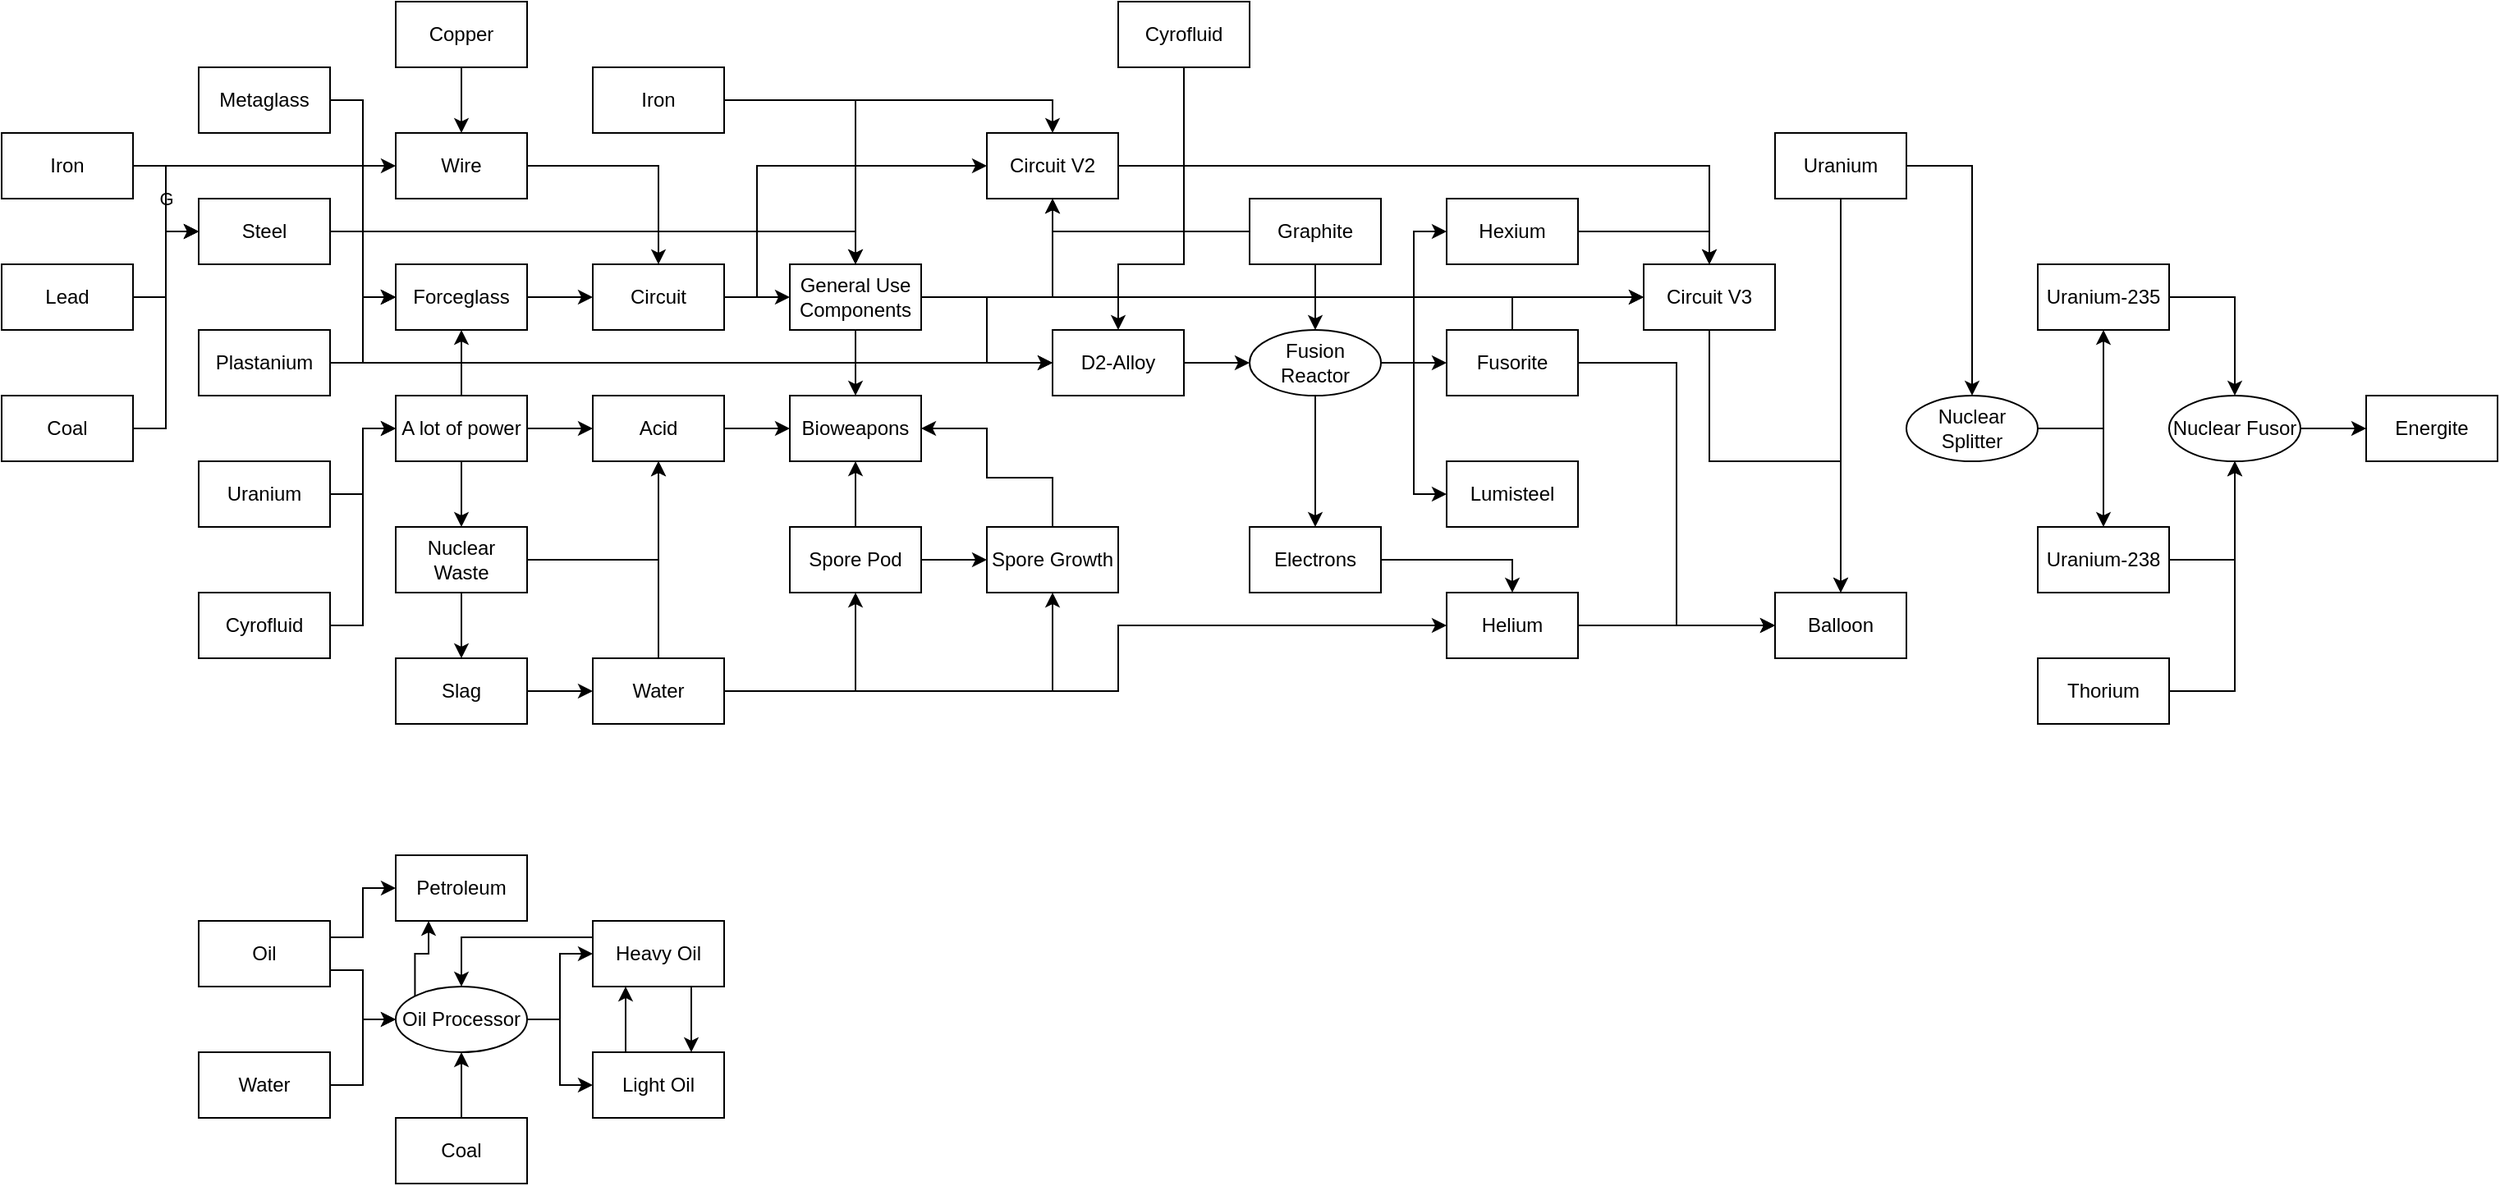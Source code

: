 <mxfile version="24.3.1" type="github">
  <diagram name="Page-1" id="Bimb1eAAOgHkd-6HXs5o">
    <mxGraphModel dx="748" dy="490" grid="1" gridSize="10" guides="1" tooltips="1" connect="1" arrows="1" fold="1" page="1" pageScale="1" pageWidth="850" pageHeight="1100" math="0" shadow="0">
      <root>
        <mxCell id="0" />
        <mxCell id="1" parent="0" />
        <mxCell id="Ry1sQUkulVnR_nhh22BN-6" value="G" style="edgeStyle=orthogonalEdgeStyle;rounded=0;orthogonalLoop=1;jettySize=auto;html=1;exitX=1;exitY=0.5;exitDx=0;exitDy=0;entryX=0;entryY=0.5;entryDx=0;entryDy=0;labelBackgroundColor=none;fontColor=default;" parent="1" source="Ry1sQUkulVnR_nhh22BN-3" target="Ry1sQUkulVnR_nhh22BN-5" edge="1">
          <mxGeometry relative="1" as="geometry" />
        </mxCell>
        <mxCell id="Ry1sQUkulVnR_nhh22BN-40" style="edgeStyle=orthogonalEdgeStyle;rounded=0;orthogonalLoop=1;jettySize=auto;html=1;exitX=1;exitY=0.5;exitDx=0;exitDy=0;entryX=0;entryY=0.5;entryDx=0;entryDy=0;" parent="1" source="Ry1sQUkulVnR_nhh22BN-3" target="Ry1sQUkulVnR_nhh22BN-38" edge="1">
          <mxGeometry relative="1" as="geometry" />
        </mxCell>
        <mxCell id="Ry1sQUkulVnR_nhh22BN-3" value="Iron" style="rounded=0;whiteSpace=wrap;html=1;labelBackgroundColor=none;" parent="1" vertex="1">
          <mxGeometry x="40" y="120" width="80" height="40" as="geometry" />
        </mxCell>
        <mxCell id="Ry1sQUkulVnR_nhh22BN-7" style="edgeStyle=orthogonalEdgeStyle;rounded=0;orthogonalLoop=1;jettySize=auto;html=1;exitX=1;exitY=0.5;exitDx=0;exitDy=0;entryX=0;entryY=0.5;entryDx=0;entryDy=0;labelBackgroundColor=none;fontColor=default;" parent="1" source="Ry1sQUkulVnR_nhh22BN-4" target="Ry1sQUkulVnR_nhh22BN-5" edge="1">
          <mxGeometry relative="1" as="geometry" />
        </mxCell>
        <mxCell id="Ry1sQUkulVnR_nhh22BN-4" value="Lead" style="rounded=0;whiteSpace=wrap;html=1;labelBackgroundColor=none;" parent="1" vertex="1">
          <mxGeometry x="40" y="200" width="80" height="40" as="geometry" />
        </mxCell>
        <mxCell id="Ry1sQUkulVnR_nhh22BN-16" style="edgeStyle=orthogonalEdgeStyle;rounded=0;orthogonalLoop=1;jettySize=auto;html=1;exitX=1;exitY=0.5;exitDx=0;exitDy=0;entryX=0;entryY=0.5;entryDx=0;entryDy=0;labelBackgroundColor=none;fontColor=default;" parent="1" source="Ry1sQUkulVnR_nhh22BN-5" target="Ry1sQUkulVnR_nhh22BN-14" edge="1">
          <mxGeometry relative="1" as="geometry" />
        </mxCell>
        <mxCell id="Ry1sQUkulVnR_nhh22BN-99" style="edgeStyle=orthogonalEdgeStyle;rounded=0;orthogonalLoop=1;jettySize=auto;html=1;exitX=1;exitY=0.5;exitDx=0;exitDy=0;entryX=0.5;entryY=0;entryDx=0;entryDy=0;" parent="1" source="Ry1sQUkulVnR_nhh22BN-5" target="Ry1sQUkulVnR_nhh22BN-47" edge="1">
          <mxGeometry relative="1" as="geometry" />
        </mxCell>
        <mxCell id="Ry1sQUkulVnR_nhh22BN-5" value="Steel" style="rounded=0;whiteSpace=wrap;html=1;labelBackgroundColor=none;" parent="1" vertex="1">
          <mxGeometry x="160" y="160" width="80" height="40" as="geometry" />
        </mxCell>
        <mxCell id="Ry1sQUkulVnR_nhh22BN-11" style="edgeStyle=orthogonalEdgeStyle;rounded=0;orthogonalLoop=1;jettySize=auto;html=1;exitX=1;exitY=0.5;exitDx=0;exitDy=0;entryX=0;entryY=0.5;entryDx=0;entryDy=0;labelBackgroundColor=none;fontColor=default;" parent="1" source="Ry1sQUkulVnR_nhh22BN-9" target="Ry1sQUkulVnR_nhh22BN-5" edge="1">
          <mxGeometry relative="1" as="geometry" />
        </mxCell>
        <mxCell id="Ry1sQUkulVnR_nhh22BN-9" value="Coal" style="rounded=0;whiteSpace=wrap;html=1;labelBackgroundColor=none;" parent="1" vertex="1">
          <mxGeometry x="40" y="280" width="80" height="40" as="geometry" />
        </mxCell>
        <mxCell id="Ry1sQUkulVnR_nhh22BN-15" style="edgeStyle=orthogonalEdgeStyle;rounded=0;orthogonalLoop=1;jettySize=auto;html=1;exitX=1;exitY=0.5;exitDx=0;exitDy=0;entryX=0;entryY=0.5;entryDx=0;entryDy=0;labelBackgroundColor=none;fontColor=default;" parent="1" source="Ry1sQUkulVnR_nhh22BN-12" target="Ry1sQUkulVnR_nhh22BN-14" edge="1">
          <mxGeometry relative="1" as="geometry">
            <Array as="points">
              <mxPoint x="260" y="260" />
              <mxPoint x="260" y="220" />
            </Array>
          </mxGeometry>
        </mxCell>
        <mxCell id="Ry1sQUkulVnR_nhh22BN-97" style="edgeStyle=orthogonalEdgeStyle;rounded=0;orthogonalLoop=1;jettySize=auto;html=1;exitX=1;exitY=0.5;exitDx=0;exitDy=0;entryX=0;entryY=0.5;entryDx=0;entryDy=0;" parent="1" source="Ry1sQUkulVnR_nhh22BN-12" target="Ry1sQUkulVnR_nhh22BN-71" edge="1">
          <mxGeometry relative="1" as="geometry" />
        </mxCell>
        <mxCell id="Ry1sQUkulVnR_nhh22BN-12" value="Plastanium" style="rounded=0;whiteSpace=wrap;html=1;labelBackgroundColor=none;" parent="1" vertex="1">
          <mxGeometry x="160" y="240" width="80" height="40" as="geometry" />
        </mxCell>
        <mxCell id="Ry1sQUkulVnR_nhh22BN-52" style="edgeStyle=orthogonalEdgeStyle;rounded=0;orthogonalLoop=1;jettySize=auto;html=1;exitX=1;exitY=0.5;exitDx=0;exitDy=0;" parent="1" source="Ry1sQUkulVnR_nhh22BN-14" target="Ry1sQUkulVnR_nhh22BN-44" edge="1">
          <mxGeometry relative="1" as="geometry" />
        </mxCell>
        <mxCell id="Ry1sQUkulVnR_nhh22BN-14" value="Forceglass" style="rounded=0;whiteSpace=wrap;html=1;labelBackgroundColor=none;" parent="1" vertex="1">
          <mxGeometry x="280" y="200" width="80" height="40" as="geometry" />
        </mxCell>
        <mxCell id="Ry1sQUkulVnR_nhh22BN-35" style="edgeStyle=orthogonalEdgeStyle;rounded=0;orthogonalLoop=1;jettySize=auto;html=1;exitX=1;exitY=0.5;exitDx=0;exitDy=0;" parent="1" source="Ry1sQUkulVnR_nhh22BN-18" target="Ry1sQUkulVnR_nhh22BN-19" edge="1">
          <mxGeometry relative="1" as="geometry" />
        </mxCell>
        <mxCell id="Ry1sQUkulVnR_nhh22BN-18" value="Uranium" style="rounded=0;whiteSpace=wrap;html=1;labelBackgroundColor=none;" parent="1" vertex="1">
          <mxGeometry x="160" y="320" width="80" height="40" as="geometry" />
        </mxCell>
        <mxCell id="Ry1sQUkulVnR_nhh22BN-24" style="edgeStyle=orthogonalEdgeStyle;rounded=0;orthogonalLoop=1;jettySize=auto;html=1;exitX=0.5;exitY=1;exitDx=0;exitDy=0;" parent="1" source="Ry1sQUkulVnR_nhh22BN-19" target="Ry1sQUkulVnR_nhh22BN-23" edge="1">
          <mxGeometry relative="1" as="geometry" />
        </mxCell>
        <mxCell id="Ry1sQUkulVnR_nhh22BN-33" style="edgeStyle=orthogonalEdgeStyle;rounded=0;orthogonalLoop=1;jettySize=auto;html=1;exitX=0.5;exitY=0;exitDx=0;exitDy=0;entryX=0.5;entryY=1;entryDx=0;entryDy=0;" parent="1" source="Ry1sQUkulVnR_nhh22BN-19" target="Ry1sQUkulVnR_nhh22BN-14" edge="1">
          <mxGeometry relative="1" as="geometry" />
        </mxCell>
        <mxCell id="Ry1sQUkulVnR_nhh22BN-34" style="edgeStyle=orthogonalEdgeStyle;rounded=0;orthogonalLoop=1;jettySize=auto;html=1;exitX=1;exitY=0.5;exitDx=0;exitDy=0;entryX=0;entryY=0.5;entryDx=0;entryDy=0;" parent="1" source="Ry1sQUkulVnR_nhh22BN-19" target="Ry1sQUkulVnR_nhh22BN-30" edge="1">
          <mxGeometry relative="1" as="geometry" />
        </mxCell>
        <mxCell id="Ry1sQUkulVnR_nhh22BN-19" value="A lot of power" style="rounded=0;whiteSpace=wrap;html=1;labelBackgroundColor=none;" parent="1" vertex="1">
          <mxGeometry x="280" y="280" width="80" height="40" as="geometry" />
        </mxCell>
        <mxCell id="Ry1sQUkulVnR_nhh22BN-28" style="edgeStyle=orthogonalEdgeStyle;rounded=0;orthogonalLoop=1;jettySize=auto;html=1;exitX=0.5;exitY=1;exitDx=0;exitDy=0;entryX=0.5;entryY=0;entryDx=0;entryDy=0;" parent="1" source="Ry1sQUkulVnR_nhh22BN-23" target="Ry1sQUkulVnR_nhh22BN-25" edge="1">
          <mxGeometry relative="1" as="geometry" />
        </mxCell>
        <mxCell id="Ry1sQUkulVnR_nhh22BN-32" style="edgeStyle=orthogonalEdgeStyle;rounded=0;orthogonalLoop=1;jettySize=auto;html=1;exitX=1;exitY=0.5;exitDx=0;exitDy=0;entryX=0.5;entryY=1;entryDx=0;entryDy=0;" parent="1" source="Ry1sQUkulVnR_nhh22BN-23" target="Ry1sQUkulVnR_nhh22BN-30" edge="1">
          <mxGeometry relative="1" as="geometry" />
        </mxCell>
        <mxCell id="Ry1sQUkulVnR_nhh22BN-23" value="Nuclear Waste" style="rounded=0;whiteSpace=wrap;html=1;labelBackgroundColor=none;" parent="1" vertex="1">
          <mxGeometry x="280" y="360" width="80" height="40" as="geometry" />
        </mxCell>
        <mxCell id="Ry1sQUkulVnR_nhh22BN-29" style="edgeStyle=orthogonalEdgeStyle;rounded=0;orthogonalLoop=1;jettySize=auto;html=1;exitX=1;exitY=0.5;exitDx=0;exitDy=0;entryX=0;entryY=0.5;entryDx=0;entryDy=0;" parent="1" source="Ry1sQUkulVnR_nhh22BN-25" target="Ry1sQUkulVnR_nhh22BN-27" edge="1">
          <mxGeometry relative="1" as="geometry" />
        </mxCell>
        <mxCell id="Ry1sQUkulVnR_nhh22BN-25" value="Slag" style="rounded=0;whiteSpace=wrap;html=1;" parent="1" vertex="1">
          <mxGeometry x="280" y="440" width="80" height="40" as="geometry" />
        </mxCell>
        <mxCell id="Ry1sQUkulVnR_nhh22BN-31" style="edgeStyle=orthogonalEdgeStyle;rounded=0;orthogonalLoop=1;jettySize=auto;html=1;exitX=0.5;exitY=0;exitDx=0;exitDy=0;entryX=0.5;entryY=1;entryDx=0;entryDy=0;" parent="1" source="Ry1sQUkulVnR_nhh22BN-27" target="Ry1sQUkulVnR_nhh22BN-30" edge="1">
          <mxGeometry relative="1" as="geometry" />
        </mxCell>
        <mxCell id="Ry1sQUkulVnR_nhh22BN-64" style="edgeStyle=orthogonalEdgeStyle;rounded=0;orthogonalLoop=1;jettySize=auto;html=1;exitX=1;exitY=0.5;exitDx=0;exitDy=0;entryX=0.5;entryY=1;entryDx=0;entryDy=0;" parent="1" source="Ry1sQUkulVnR_nhh22BN-27" target="Ry1sQUkulVnR_nhh22BN-55" edge="1">
          <mxGeometry relative="1" as="geometry" />
        </mxCell>
        <mxCell id="Ry1sQUkulVnR_nhh22BN-66" style="edgeStyle=orthogonalEdgeStyle;rounded=0;orthogonalLoop=1;jettySize=auto;html=1;exitX=1;exitY=0.5;exitDx=0;exitDy=0;entryX=0.5;entryY=1;entryDx=0;entryDy=0;" parent="1" source="Ry1sQUkulVnR_nhh22BN-27" target="Ry1sQUkulVnR_nhh22BN-65" edge="1">
          <mxGeometry relative="1" as="geometry" />
        </mxCell>
        <mxCell id="Ry1sQUkulVnR_nhh22BN-120" style="edgeStyle=orthogonalEdgeStyle;rounded=0;orthogonalLoop=1;jettySize=auto;html=1;exitX=1;exitY=0.5;exitDx=0;exitDy=0;" parent="1" source="Ry1sQUkulVnR_nhh22BN-27" target="Ry1sQUkulVnR_nhh22BN-119" edge="1">
          <mxGeometry relative="1" as="geometry">
            <Array as="points">
              <mxPoint x="720" y="460" />
              <mxPoint x="720" y="420" />
            </Array>
          </mxGeometry>
        </mxCell>
        <mxCell id="Ry1sQUkulVnR_nhh22BN-27" value="Water" style="rounded=0;whiteSpace=wrap;html=1;" parent="1" vertex="1">
          <mxGeometry x="400" y="440" width="80" height="40" as="geometry" />
        </mxCell>
        <mxCell id="Ry1sQUkulVnR_nhh22BN-59" style="edgeStyle=orthogonalEdgeStyle;rounded=0;orthogonalLoop=1;jettySize=auto;html=1;exitX=1;exitY=0.5;exitDx=0;exitDy=0;entryX=0;entryY=0.5;entryDx=0;entryDy=0;" parent="1" source="Ry1sQUkulVnR_nhh22BN-30" target="Ry1sQUkulVnR_nhh22BN-56" edge="1">
          <mxGeometry relative="1" as="geometry" />
        </mxCell>
        <mxCell id="Ry1sQUkulVnR_nhh22BN-30" value="Acid" style="rounded=0;whiteSpace=wrap;html=1;" parent="1" vertex="1">
          <mxGeometry x="400" y="280" width="80" height="40" as="geometry" />
        </mxCell>
        <mxCell id="Ry1sQUkulVnR_nhh22BN-37" style="edgeStyle=orthogonalEdgeStyle;rounded=0;orthogonalLoop=1;jettySize=auto;html=1;exitX=1;exitY=0.5;exitDx=0;exitDy=0;entryX=0;entryY=0.5;entryDx=0;entryDy=0;" parent="1" source="Ry1sQUkulVnR_nhh22BN-36" target="Ry1sQUkulVnR_nhh22BN-14" edge="1">
          <mxGeometry relative="1" as="geometry" />
        </mxCell>
        <mxCell id="Ry1sQUkulVnR_nhh22BN-36" value="Metaglass" style="rounded=0;whiteSpace=wrap;html=1;" parent="1" vertex="1">
          <mxGeometry x="160" y="80" width="80" height="40" as="geometry" />
        </mxCell>
        <mxCell id="Ry1sQUkulVnR_nhh22BN-46" style="edgeStyle=orthogonalEdgeStyle;rounded=0;orthogonalLoop=1;jettySize=auto;html=1;exitX=1;exitY=0.5;exitDx=0;exitDy=0;entryX=0.5;entryY=0;entryDx=0;entryDy=0;" parent="1" source="Ry1sQUkulVnR_nhh22BN-38" target="Ry1sQUkulVnR_nhh22BN-44" edge="1">
          <mxGeometry relative="1" as="geometry" />
        </mxCell>
        <mxCell id="Ry1sQUkulVnR_nhh22BN-38" value="Wire" style="rounded=0;whiteSpace=wrap;html=1;" parent="1" vertex="1">
          <mxGeometry x="280" y="120" width="80" height="40" as="geometry" />
        </mxCell>
        <mxCell id="Ry1sQUkulVnR_nhh22BN-43" style="edgeStyle=orthogonalEdgeStyle;rounded=0;orthogonalLoop=1;jettySize=auto;html=1;exitX=0.5;exitY=1;exitDx=0;exitDy=0;entryX=0.5;entryY=0;entryDx=0;entryDy=0;" parent="1" source="Ry1sQUkulVnR_nhh22BN-41" target="Ry1sQUkulVnR_nhh22BN-38" edge="1">
          <mxGeometry relative="1" as="geometry" />
        </mxCell>
        <mxCell id="Ry1sQUkulVnR_nhh22BN-41" value="Copper" style="rounded=0;whiteSpace=wrap;html=1;" parent="1" vertex="1">
          <mxGeometry x="280" y="40" width="80" height="40" as="geometry" />
        </mxCell>
        <mxCell id="Ry1sQUkulVnR_nhh22BN-48" style="edgeStyle=orthogonalEdgeStyle;rounded=0;orthogonalLoop=1;jettySize=auto;html=1;exitX=1;exitY=0.5;exitDx=0;exitDy=0;entryX=0;entryY=0.5;entryDx=0;entryDy=0;" parent="1" source="Ry1sQUkulVnR_nhh22BN-44" target="Ry1sQUkulVnR_nhh22BN-47" edge="1">
          <mxGeometry relative="1" as="geometry" />
        </mxCell>
        <mxCell id="Ry1sQUkulVnR_nhh22BN-62" style="edgeStyle=orthogonalEdgeStyle;rounded=0;orthogonalLoop=1;jettySize=auto;html=1;exitX=1;exitY=0.5;exitDx=0;exitDy=0;entryX=0;entryY=0.5;entryDx=0;entryDy=0;" parent="1" source="Ry1sQUkulVnR_nhh22BN-44" target="Ry1sQUkulVnR_nhh22BN-60" edge="1">
          <mxGeometry relative="1" as="geometry">
            <Array as="points">
              <mxPoint x="500" y="220" />
              <mxPoint x="500" y="140" />
            </Array>
          </mxGeometry>
        </mxCell>
        <mxCell id="Ry1sQUkulVnR_nhh22BN-44" value="Circuit" style="rounded=0;whiteSpace=wrap;html=1;" parent="1" vertex="1">
          <mxGeometry x="400" y="200" width="80" height="40" as="geometry" />
        </mxCell>
        <mxCell id="Ry1sQUkulVnR_nhh22BN-57" style="edgeStyle=orthogonalEdgeStyle;rounded=0;orthogonalLoop=1;jettySize=auto;html=1;exitX=0.5;exitY=1;exitDx=0;exitDy=0;entryX=0.5;entryY=0;entryDx=0;entryDy=0;" parent="1" source="Ry1sQUkulVnR_nhh22BN-47" target="Ry1sQUkulVnR_nhh22BN-56" edge="1">
          <mxGeometry relative="1" as="geometry" />
        </mxCell>
        <mxCell id="Ry1sQUkulVnR_nhh22BN-61" style="edgeStyle=orthogonalEdgeStyle;rounded=0;orthogonalLoop=1;jettySize=auto;html=1;exitX=1;exitY=0.5;exitDx=0;exitDy=0;entryX=0.5;entryY=1;entryDx=0;entryDy=0;" parent="1" source="Ry1sQUkulVnR_nhh22BN-47" target="Ry1sQUkulVnR_nhh22BN-60" edge="1">
          <mxGeometry relative="1" as="geometry" />
        </mxCell>
        <mxCell id="Ry1sQUkulVnR_nhh22BN-73" style="edgeStyle=orthogonalEdgeStyle;rounded=0;orthogonalLoop=1;jettySize=auto;html=1;exitX=1;exitY=0.5;exitDx=0;exitDy=0;entryX=0;entryY=0.5;entryDx=0;entryDy=0;" parent="1" source="Ry1sQUkulVnR_nhh22BN-47" target="Ry1sQUkulVnR_nhh22BN-71" edge="1">
          <mxGeometry relative="1" as="geometry" />
        </mxCell>
        <mxCell id="Ry1sQUkulVnR_nhh22BN-126" style="edgeStyle=orthogonalEdgeStyle;rounded=0;orthogonalLoop=1;jettySize=auto;html=1;exitX=1;exitY=0.5;exitDx=0;exitDy=0;entryX=0;entryY=0.5;entryDx=0;entryDy=0;" parent="1" source="Ry1sQUkulVnR_nhh22BN-47" target="Ry1sQUkulVnR_nhh22BN-125" edge="1">
          <mxGeometry relative="1" as="geometry" />
        </mxCell>
        <mxCell id="Ry1sQUkulVnR_nhh22BN-47" value="General Use Components" style="rounded=0;whiteSpace=wrap;html=1;" parent="1" vertex="1">
          <mxGeometry x="520" y="200" width="80" height="40" as="geometry" />
        </mxCell>
        <mxCell id="Ry1sQUkulVnR_nhh22BN-54" style="edgeStyle=orthogonalEdgeStyle;rounded=0;orthogonalLoop=1;jettySize=auto;html=1;exitX=1;exitY=0.5;exitDx=0;exitDy=0;entryX=0.5;entryY=0;entryDx=0;entryDy=0;" parent="1" source="Ry1sQUkulVnR_nhh22BN-50" target="Ry1sQUkulVnR_nhh22BN-47" edge="1">
          <mxGeometry relative="1" as="geometry" />
        </mxCell>
        <mxCell id="Ry1sQUkulVnR_nhh22BN-70" style="edgeStyle=orthogonalEdgeStyle;rounded=0;orthogonalLoop=1;jettySize=auto;html=1;exitX=1;exitY=0.5;exitDx=0;exitDy=0;entryX=0.5;entryY=0;entryDx=0;entryDy=0;" parent="1" source="Ry1sQUkulVnR_nhh22BN-50" target="Ry1sQUkulVnR_nhh22BN-60" edge="1">
          <mxGeometry relative="1" as="geometry" />
        </mxCell>
        <mxCell id="Ry1sQUkulVnR_nhh22BN-50" value="Iron" style="rounded=0;whiteSpace=wrap;html=1;" parent="1" vertex="1">
          <mxGeometry x="400" y="80" width="80" height="40" as="geometry" />
        </mxCell>
        <mxCell id="Ry1sQUkulVnR_nhh22BN-63" style="edgeStyle=orthogonalEdgeStyle;rounded=0;orthogonalLoop=1;jettySize=auto;html=1;exitX=0.5;exitY=0;exitDx=0;exitDy=0;entryX=0.5;entryY=1;entryDx=0;entryDy=0;" parent="1" source="Ry1sQUkulVnR_nhh22BN-55" target="Ry1sQUkulVnR_nhh22BN-56" edge="1">
          <mxGeometry relative="1" as="geometry" />
        </mxCell>
        <mxCell id="Ry1sQUkulVnR_nhh22BN-67" style="edgeStyle=orthogonalEdgeStyle;rounded=0;orthogonalLoop=1;jettySize=auto;html=1;exitX=1;exitY=0.5;exitDx=0;exitDy=0;" parent="1" source="Ry1sQUkulVnR_nhh22BN-55" target="Ry1sQUkulVnR_nhh22BN-65" edge="1">
          <mxGeometry relative="1" as="geometry" />
        </mxCell>
        <mxCell id="Ry1sQUkulVnR_nhh22BN-55" value="Spore Pod" style="rounded=0;whiteSpace=wrap;html=1;" parent="1" vertex="1">
          <mxGeometry x="520" y="360" width="80" height="40" as="geometry" />
        </mxCell>
        <mxCell id="Ry1sQUkulVnR_nhh22BN-56" value="Bioweapons" style="rounded=0;whiteSpace=wrap;html=1;" parent="1" vertex="1">
          <mxGeometry x="520" y="280" width="80" height="40" as="geometry" />
        </mxCell>
        <mxCell id="Ry1sQUkulVnR_nhh22BN-128" style="edgeStyle=orthogonalEdgeStyle;rounded=0;orthogonalLoop=1;jettySize=auto;html=1;exitX=1;exitY=0.5;exitDx=0;exitDy=0;entryX=0.5;entryY=0;entryDx=0;entryDy=0;" parent="1" source="Ry1sQUkulVnR_nhh22BN-60" target="Ry1sQUkulVnR_nhh22BN-125" edge="1">
          <mxGeometry relative="1" as="geometry" />
        </mxCell>
        <mxCell id="Ry1sQUkulVnR_nhh22BN-60" value="Circuit V2" style="rounded=0;whiteSpace=wrap;html=1;" parent="1" vertex="1">
          <mxGeometry x="640" y="120" width="80" height="40" as="geometry" />
        </mxCell>
        <mxCell id="Ry1sQUkulVnR_nhh22BN-68" style="edgeStyle=orthogonalEdgeStyle;rounded=0;orthogonalLoop=1;jettySize=auto;html=1;exitX=0.5;exitY=0;exitDx=0;exitDy=0;entryX=1;entryY=0.5;entryDx=0;entryDy=0;" parent="1" source="Ry1sQUkulVnR_nhh22BN-65" target="Ry1sQUkulVnR_nhh22BN-56" edge="1">
          <mxGeometry relative="1" as="geometry">
            <Array as="points">
              <mxPoint x="680" y="330" />
              <mxPoint x="640" y="330" />
              <mxPoint x="640" y="300" />
            </Array>
          </mxGeometry>
        </mxCell>
        <mxCell id="Ry1sQUkulVnR_nhh22BN-65" value="Spore Growth" style="rounded=0;whiteSpace=wrap;html=1;" parent="1" vertex="1">
          <mxGeometry x="640" y="360" width="80" height="40" as="geometry" />
        </mxCell>
        <mxCell id="Ry1sQUkulVnR_nhh22BN-106" style="edgeStyle=orthogonalEdgeStyle;rounded=0;orthogonalLoop=1;jettySize=auto;html=1;exitX=1;exitY=0.5;exitDx=0;exitDy=0;entryX=0;entryY=0.5;entryDx=0;entryDy=0;" parent="1" source="Ry1sQUkulVnR_nhh22BN-71" target="Ry1sQUkulVnR_nhh22BN-104" edge="1">
          <mxGeometry relative="1" as="geometry" />
        </mxCell>
        <mxCell id="Ry1sQUkulVnR_nhh22BN-71" value="D2-Alloy" style="rounded=0;whiteSpace=wrap;html=1;" parent="1" vertex="1">
          <mxGeometry x="680" y="240" width="80" height="40" as="geometry" />
        </mxCell>
        <mxCell id="Ry1sQUkulVnR_nhh22BN-75" style="edgeStyle=orthogonalEdgeStyle;rounded=0;orthogonalLoop=1;jettySize=auto;html=1;exitX=1;exitY=0.5;exitDx=0;exitDy=0;entryX=0;entryY=0.5;entryDx=0;entryDy=0;" parent="1" source="Ry1sQUkulVnR_nhh22BN-74" target="Ry1sQUkulVnR_nhh22BN-19" edge="1">
          <mxGeometry relative="1" as="geometry" />
        </mxCell>
        <mxCell id="Ry1sQUkulVnR_nhh22BN-74" value="Cyrofluid" style="rounded=0;whiteSpace=wrap;html=1;labelBackgroundColor=none;" parent="1" vertex="1">
          <mxGeometry x="160" y="400" width="80" height="40" as="geometry" />
        </mxCell>
        <mxCell id="Ry1sQUkulVnR_nhh22BN-78" style="edgeStyle=orthogonalEdgeStyle;rounded=0;orthogonalLoop=1;jettySize=auto;html=1;exitX=0.5;exitY=1;exitDx=0;exitDy=0;entryX=0.5;entryY=0;entryDx=0;entryDy=0;" parent="1" source="Ry1sQUkulVnR_nhh22BN-77" target="Ry1sQUkulVnR_nhh22BN-71" edge="1">
          <mxGeometry relative="1" as="geometry">
            <Array as="points">
              <mxPoint x="760" y="200" />
              <mxPoint x="720" y="200" />
            </Array>
          </mxGeometry>
        </mxCell>
        <mxCell id="Ry1sQUkulVnR_nhh22BN-77" value="Cyrofluid" style="rounded=0;whiteSpace=wrap;html=1;labelBackgroundColor=none;" parent="1" vertex="1">
          <mxGeometry x="720" y="40" width="80" height="40" as="geometry" />
        </mxCell>
        <mxCell id="Ry1sQUkulVnR_nhh22BN-105" style="edgeStyle=orthogonalEdgeStyle;rounded=0;orthogonalLoop=1;jettySize=auto;html=1;exitX=0.5;exitY=1;exitDx=0;exitDy=0;entryX=0.5;entryY=0;entryDx=0;entryDy=0;" parent="1" source="Ry1sQUkulVnR_nhh22BN-100" target="Ry1sQUkulVnR_nhh22BN-104" edge="1">
          <mxGeometry relative="1" as="geometry" />
        </mxCell>
        <mxCell id="Ry1sQUkulVnR_nhh22BN-127" style="edgeStyle=orthogonalEdgeStyle;rounded=0;orthogonalLoop=1;jettySize=auto;html=1;exitX=0;exitY=0.5;exitDx=0;exitDy=0;entryX=0.5;entryY=1;entryDx=0;entryDy=0;" parent="1" source="Ry1sQUkulVnR_nhh22BN-100" target="Ry1sQUkulVnR_nhh22BN-60" edge="1">
          <mxGeometry relative="1" as="geometry" />
        </mxCell>
        <mxCell id="Ry1sQUkulVnR_nhh22BN-100" value="Graphite" style="rounded=0;whiteSpace=wrap;html=1;" parent="1" vertex="1">
          <mxGeometry x="800" y="160" width="80" height="40" as="geometry" />
        </mxCell>
        <mxCell id="Ry1sQUkulVnR_nhh22BN-114" style="edgeStyle=orthogonalEdgeStyle;rounded=0;orthogonalLoop=1;jettySize=auto;html=1;exitX=1;exitY=0.5;exitDx=0;exitDy=0;entryX=0;entryY=0.5;entryDx=0;entryDy=0;" parent="1" source="Ry1sQUkulVnR_nhh22BN-104" target="Ry1sQUkulVnR_nhh22BN-107" edge="1">
          <mxGeometry relative="1" as="geometry" />
        </mxCell>
        <mxCell id="Ry1sQUkulVnR_nhh22BN-115" style="edgeStyle=orthogonalEdgeStyle;rounded=0;orthogonalLoop=1;jettySize=auto;html=1;exitX=1;exitY=0.5;exitDx=0;exitDy=0;entryX=0;entryY=0.5;entryDx=0;entryDy=0;" parent="1" source="Ry1sQUkulVnR_nhh22BN-104" target="Ry1sQUkulVnR_nhh22BN-109" edge="1">
          <mxGeometry relative="1" as="geometry" />
        </mxCell>
        <mxCell id="Ry1sQUkulVnR_nhh22BN-116" style="edgeStyle=orthogonalEdgeStyle;rounded=0;orthogonalLoop=1;jettySize=auto;html=1;exitX=1;exitY=0.5;exitDx=0;exitDy=0;entryX=0;entryY=0.5;entryDx=0;entryDy=0;" parent="1" source="Ry1sQUkulVnR_nhh22BN-104" target="Ry1sQUkulVnR_nhh22BN-113" edge="1">
          <mxGeometry relative="1" as="geometry" />
        </mxCell>
        <mxCell id="Ry1sQUkulVnR_nhh22BN-118" style="edgeStyle=orthogonalEdgeStyle;rounded=0;orthogonalLoop=1;jettySize=auto;html=1;exitX=0.5;exitY=1;exitDx=0;exitDy=0;" parent="1" source="Ry1sQUkulVnR_nhh22BN-104" target="Ry1sQUkulVnR_nhh22BN-117" edge="1">
          <mxGeometry relative="1" as="geometry" />
        </mxCell>
        <mxCell id="Ry1sQUkulVnR_nhh22BN-104" value="Fusion Reactor" style="ellipse;whiteSpace=wrap;html=1;" parent="1" vertex="1">
          <mxGeometry x="800" y="240" width="80" height="40" as="geometry" />
        </mxCell>
        <mxCell id="Ry1sQUkulVnR_nhh22BN-107" value="Lumisteel" style="rounded=0;whiteSpace=wrap;html=1;" parent="1" vertex="1">
          <mxGeometry x="920" y="320" width="80" height="40" as="geometry" />
        </mxCell>
        <mxCell id="Ry1sQUkulVnR_nhh22BN-141" style="edgeStyle=orthogonalEdgeStyle;rounded=0;orthogonalLoop=1;jettySize=auto;html=1;exitX=0.5;exitY=0;exitDx=0;exitDy=0;entryX=0;entryY=0.5;entryDx=0;entryDy=0;" parent="1" source="Ry1sQUkulVnR_nhh22BN-109" target="Ry1sQUkulVnR_nhh22BN-125" edge="1">
          <mxGeometry relative="1" as="geometry" />
        </mxCell>
        <mxCell id="Ry1sQUkulVnR_nhh22BN-148" style="edgeStyle=orthogonalEdgeStyle;rounded=0;orthogonalLoop=1;jettySize=auto;html=1;exitX=1;exitY=0.5;exitDx=0;exitDy=0;entryX=0;entryY=0.5;entryDx=0;entryDy=0;" parent="1" source="Ry1sQUkulVnR_nhh22BN-109" target="Ry1sQUkulVnR_nhh22BN-145" edge="1">
          <mxGeometry relative="1" as="geometry" />
        </mxCell>
        <mxCell id="Ry1sQUkulVnR_nhh22BN-109" value="Fusorite" style="rounded=0;whiteSpace=wrap;html=1;" parent="1" vertex="1">
          <mxGeometry x="920" y="240" width="80" height="40" as="geometry" />
        </mxCell>
        <mxCell id="Ry1sQUkulVnR_nhh22BN-129" style="edgeStyle=orthogonalEdgeStyle;rounded=0;orthogonalLoop=1;jettySize=auto;html=1;exitX=1;exitY=0.5;exitDx=0;exitDy=0;entryX=0.5;entryY=0;entryDx=0;entryDy=0;" parent="1" source="Ry1sQUkulVnR_nhh22BN-113" target="Ry1sQUkulVnR_nhh22BN-125" edge="1">
          <mxGeometry relative="1" as="geometry" />
        </mxCell>
        <mxCell id="Ry1sQUkulVnR_nhh22BN-113" value="Hexium" style="rounded=0;whiteSpace=wrap;html=1;" parent="1" vertex="1">
          <mxGeometry x="920" y="160" width="80" height="40" as="geometry" />
        </mxCell>
        <mxCell id="Ry1sQUkulVnR_nhh22BN-122" style="edgeStyle=orthogonalEdgeStyle;rounded=0;orthogonalLoop=1;jettySize=auto;html=1;exitX=1;exitY=0.5;exitDx=0;exitDy=0;entryX=0.5;entryY=0;entryDx=0;entryDy=0;" parent="1" source="Ry1sQUkulVnR_nhh22BN-117" target="Ry1sQUkulVnR_nhh22BN-119" edge="1">
          <mxGeometry relative="1" as="geometry" />
        </mxCell>
        <mxCell id="Ry1sQUkulVnR_nhh22BN-117" value="Electrons" style="rounded=0;whiteSpace=wrap;html=1;" parent="1" vertex="1">
          <mxGeometry x="800" y="360" width="80" height="40" as="geometry" />
        </mxCell>
        <mxCell id="Ry1sQUkulVnR_nhh22BN-149" style="edgeStyle=orthogonalEdgeStyle;rounded=0;orthogonalLoop=1;jettySize=auto;html=1;exitX=1;exitY=0.5;exitDx=0;exitDy=0;entryX=0;entryY=0.5;entryDx=0;entryDy=0;" parent="1" source="Ry1sQUkulVnR_nhh22BN-119" target="Ry1sQUkulVnR_nhh22BN-145" edge="1">
          <mxGeometry relative="1" as="geometry" />
        </mxCell>
        <mxCell id="Ry1sQUkulVnR_nhh22BN-119" value="Helium" style="rounded=0;whiteSpace=wrap;html=1;" parent="1" vertex="1">
          <mxGeometry x="920" y="400" width="80" height="40" as="geometry" />
        </mxCell>
        <mxCell id="Ry1sQUkulVnR_nhh22BN-147" style="edgeStyle=orthogonalEdgeStyle;rounded=0;orthogonalLoop=1;jettySize=auto;html=1;exitX=0.5;exitY=1;exitDx=0;exitDy=0;entryX=0.5;entryY=0;entryDx=0;entryDy=0;" parent="1" source="Ry1sQUkulVnR_nhh22BN-125" target="Ry1sQUkulVnR_nhh22BN-145" edge="1">
          <mxGeometry relative="1" as="geometry" />
        </mxCell>
        <mxCell id="Ry1sQUkulVnR_nhh22BN-125" value="Circuit V3" style="rounded=0;whiteSpace=wrap;html=1;" parent="1" vertex="1">
          <mxGeometry x="1040" y="200" width="80" height="40" as="geometry" />
        </mxCell>
        <mxCell id="Ry1sQUkulVnR_nhh22BN-146" style="edgeStyle=orthogonalEdgeStyle;rounded=0;orthogonalLoop=1;jettySize=auto;html=1;exitX=0.5;exitY=1;exitDx=0;exitDy=0;entryX=0.5;entryY=0;entryDx=0;entryDy=0;" parent="1" source="Ry1sQUkulVnR_nhh22BN-143" target="Ry1sQUkulVnR_nhh22BN-145" edge="1">
          <mxGeometry relative="1" as="geometry" />
        </mxCell>
        <mxCell id="Ry1sQUkulVnR_nhh22BN-153" style="edgeStyle=orthogonalEdgeStyle;rounded=0;orthogonalLoop=1;jettySize=auto;html=1;exitX=1;exitY=0.5;exitDx=0;exitDy=0;entryX=0.5;entryY=0;entryDx=0;entryDy=0;" parent="1" source="Ry1sQUkulVnR_nhh22BN-143" target="Ry1sQUkulVnR_nhh22BN-151" edge="1">
          <mxGeometry relative="1" as="geometry" />
        </mxCell>
        <mxCell id="Ry1sQUkulVnR_nhh22BN-143" value="Uranium" style="rounded=0;whiteSpace=wrap;html=1;labelBackgroundColor=none;" parent="1" vertex="1">
          <mxGeometry x="1120" y="120" width="80" height="40" as="geometry" />
        </mxCell>
        <mxCell id="Ry1sQUkulVnR_nhh22BN-145" value="Balloon" style="rounded=0;whiteSpace=wrap;html=1;" parent="1" vertex="1">
          <mxGeometry x="1120" y="400" width="80" height="40" as="geometry" />
        </mxCell>
        <mxCell id="Ry1sQUkulVnR_nhh22BN-156" style="edgeStyle=orthogonalEdgeStyle;rounded=0;orthogonalLoop=1;jettySize=auto;html=1;exitX=1;exitY=0.5;exitDx=0;exitDy=0;" parent="1" source="Ry1sQUkulVnR_nhh22BN-151" target="Ry1sQUkulVnR_nhh22BN-155" edge="1">
          <mxGeometry relative="1" as="geometry" />
        </mxCell>
        <mxCell id="Ry1sQUkulVnR_nhh22BN-158" style="edgeStyle=orthogonalEdgeStyle;rounded=0;orthogonalLoop=1;jettySize=auto;html=1;exitX=1;exitY=0.5;exitDx=0;exitDy=0;" parent="1" source="Ry1sQUkulVnR_nhh22BN-151" target="Ry1sQUkulVnR_nhh22BN-157" edge="1">
          <mxGeometry relative="1" as="geometry" />
        </mxCell>
        <mxCell id="Ry1sQUkulVnR_nhh22BN-151" value="Nuclear Splitter" style="ellipse;whiteSpace=wrap;html=1;" parent="1" vertex="1">
          <mxGeometry x="1200" y="280" width="80" height="40" as="geometry" />
        </mxCell>
        <mxCell id="Ry1sQUkulVnR_nhh22BN-161" style="edgeStyle=orthogonalEdgeStyle;rounded=0;orthogonalLoop=1;jettySize=auto;html=1;exitX=1;exitY=0.5;exitDx=0;exitDy=0;" parent="1" source="Ry1sQUkulVnR_nhh22BN-155" target="Ry1sQUkulVnR_nhh22BN-159" edge="1">
          <mxGeometry relative="1" as="geometry" />
        </mxCell>
        <mxCell id="Ry1sQUkulVnR_nhh22BN-155" value="Uranium-235" style="rounded=0;whiteSpace=wrap;html=1;labelBackgroundColor=none;" parent="1" vertex="1">
          <mxGeometry x="1280" y="200" width="80" height="40" as="geometry" />
        </mxCell>
        <mxCell id="Ry1sQUkulVnR_nhh22BN-160" style="edgeStyle=orthogonalEdgeStyle;rounded=0;orthogonalLoop=1;jettySize=auto;html=1;exitX=1;exitY=0.5;exitDx=0;exitDy=0;" parent="1" source="Ry1sQUkulVnR_nhh22BN-157" target="Ry1sQUkulVnR_nhh22BN-159" edge="1">
          <mxGeometry relative="1" as="geometry" />
        </mxCell>
        <mxCell id="Ry1sQUkulVnR_nhh22BN-157" value="Uranium-238" style="rounded=0;whiteSpace=wrap;html=1;labelBackgroundColor=none;" parent="1" vertex="1">
          <mxGeometry x="1280" y="360" width="80" height="40" as="geometry" />
        </mxCell>
        <mxCell id="Ry1sQUkulVnR_nhh22BN-166" style="edgeStyle=orthogonalEdgeStyle;rounded=0;orthogonalLoop=1;jettySize=auto;html=1;exitX=1;exitY=0.5;exitDx=0;exitDy=0;entryX=0;entryY=0.5;entryDx=0;entryDy=0;" parent="1" source="Ry1sQUkulVnR_nhh22BN-159" target="Ry1sQUkulVnR_nhh22BN-165" edge="1">
          <mxGeometry relative="1" as="geometry" />
        </mxCell>
        <mxCell id="Ry1sQUkulVnR_nhh22BN-159" value="Nuclear Fusor" style="ellipse;whiteSpace=wrap;html=1;" parent="1" vertex="1">
          <mxGeometry x="1360" y="280" width="80" height="40" as="geometry" />
        </mxCell>
        <mxCell id="Ry1sQUkulVnR_nhh22BN-164" style="edgeStyle=orthogonalEdgeStyle;rounded=0;orthogonalLoop=1;jettySize=auto;html=1;exitX=1;exitY=0.5;exitDx=0;exitDy=0;entryX=0.5;entryY=1;entryDx=0;entryDy=0;" parent="1" source="Ry1sQUkulVnR_nhh22BN-162" target="Ry1sQUkulVnR_nhh22BN-159" edge="1">
          <mxGeometry relative="1" as="geometry" />
        </mxCell>
        <mxCell id="Ry1sQUkulVnR_nhh22BN-162" value="Thorium" style="rounded=0;whiteSpace=wrap;html=1;" parent="1" vertex="1">
          <mxGeometry x="1280" y="440" width="80" height="40" as="geometry" />
        </mxCell>
        <mxCell id="Ry1sQUkulVnR_nhh22BN-165" value="Energite" style="rounded=0;whiteSpace=wrap;html=1;" parent="1" vertex="1">
          <mxGeometry x="1480" y="280" width="80" height="40" as="geometry" />
        </mxCell>
        <mxCell id="Ry1sQUkulVnR_nhh22BN-169" style="edgeStyle=orthogonalEdgeStyle;rounded=0;orthogonalLoop=1;jettySize=auto;html=1;exitX=1;exitY=0.5;exitDx=0;exitDy=0;entryX=0;entryY=0.5;entryDx=0;entryDy=0;" parent="1" source="Ry1sQUkulVnR_nhh22BN-167" target="Ry1sQUkulVnR_nhh22BN-168" edge="1">
          <mxGeometry relative="1" as="geometry">
            <Array as="points">
              <mxPoint x="240" y="610" />
              <mxPoint x="260" y="610" />
              <mxPoint x="260" y="580" />
            </Array>
          </mxGeometry>
        </mxCell>
        <mxCell id="Ry1sQUkulVnR_nhh22BN-173" style="edgeStyle=orthogonalEdgeStyle;rounded=0;orthogonalLoop=1;jettySize=auto;html=1;exitX=1;exitY=0.5;exitDx=0;exitDy=0;entryX=0;entryY=0.5;entryDx=0;entryDy=0;" parent="1" source="Ry1sQUkulVnR_nhh22BN-167" target="Ry1sQUkulVnR_nhh22BN-171" edge="1">
          <mxGeometry relative="1" as="geometry">
            <Array as="points">
              <mxPoint x="240" y="630" />
              <mxPoint x="260" y="630" />
              <mxPoint x="260" y="660" />
            </Array>
          </mxGeometry>
        </mxCell>
        <mxCell id="Ry1sQUkulVnR_nhh22BN-167" value="Oil" style="rounded=0;whiteSpace=wrap;html=1;" parent="1" vertex="1">
          <mxGeometry x="160" y="600" width="80" height="40" as="geometry" />
        </mxCell>
        <mxCell id="Ry1sQUkulVnR_nhh22BN-168" value="Petroleum" style="rounded=0;whiteSpace=wrap;html=1;" parent="1" vertex="1">
          <mxGeometry x="280" y="560" width="80" height="40" as="geometry" />
        </mxCell>
        <mxCell id="Ry1sQUkulVnR_nhh22BN-172" style="edgeStyle=orthogonalEdgeStyle;rounded=0;orthogonalLoop=1;jettySize=auto;html=1;exitX=1;exitY=0.5;exitDx=0;exitDy=0;entryX=0;entryY=0.5;entryDx=0;entryDy=0;" parent="1" source="Ry1sQUkulVnR_nhh22BN-170" target="Ry1sQUkulVnR_nhh22BN-171" edge="1">
          <mxGeometry relative="1" as="geometry" />
        </mxCell>
        <mxCell id="Ry1sQUkulVnR_nhh22BN-170" value="Water" style="rounded=0;whiteSpace=wrap;html=1;" parent="1" vertex="1">
          <mxGeometry x="160" y="680" width="80" height="40" as="geometry" />
        </mxCell>
        <mxCell id="Ry1sQUkulVnR_nhh22BN-178" style="edgeStyle=orthogonalEdgeStyle;rounded=0;orthogonalLoop=1;jettySize=auto;html=1;exitX=1;exitY=0.5;exitDx=0;exitDy=0;entryX=0;entryY=0.5;entryDx=0;entryDy=0;" parent="1" source="Ry1sQUkulVnR_nhh22BN-171" target="Ry1sQUkulVnR_nhh22BN-177" edge="1">
          <mxGeometry relative="1" as="geometry" />
        </mxCell>
        <mxCell id="Ry1sQUkulVnR_nhh22BN-179" style="edgeStyle=orthogonalEdgeStyle;rounded=0;orthogonalLoop=1;jettySize=auto;html=1;exitX=1;exitY=0.5;exitDx=0;exitDy=0;entryX=0;entryY=0.5;entryDx=0;entryDy=0;" parent="1" source="Ry1sQUkulVnR_nhh22BN-171" target="Ry1sQUkulVnR_nhh22BN-176" edge="1">
          <mxGeometry relative="1" as="geometry" />
        </mxCell>
        <mxCell id="8AkIuI7Jk4yrGeYrj108-9" style="edgeStyle=orthogonalEdgeStyle;rounded=0;orthogonalLoop=1;jettySize=auto;html=1;exitX=0;exitY=0;exitDx=0;exitDy=0;entryX=0.25;entryY=1;entryDx=0;entryDy=0;" edge="1" parent="1" source="Ry1sQUkulVnR_nhh22BN-171" target="Ry1sQUkulVnR_nhh22BN-168">
          <mxGeometry relative="1" as="geometry" />
        </mxCell>
        <mxCell id="Ry1sQUkulVnR_nhh22BN-171" value="Oil Processor" style="ellipse;whiteSpace=wrap;html=1;" parent="1" vertex="1">
          <mxGeometry x="280" y="640" width="80" height="40" as="geometry" />
        </mxCell>
        <mxCell id="8AkIuI7Jk4yrGeYrj108-3" style="edgeStyle=orthogonalEdgeStyle;rounded=0;orthogonalLoop=1;jettySize=auto;html=1;exitX=0.75;exitY=1;exitDx=0;exitDy=0;entryX=0.75;entryY=0;entryDx=0;entryDy=0;" edge="1" parent="1" source="Ry1sQUkulVnR_nhh22BN-176" target="Ry1sQUkulVnR_nhh22BN-177">
          <mxGeometry relative="1" as="geometry" />
        </mxCell>
        <mxCell id="8AkIuI7Jk4yrGeYrj108-7" style="edgeStyle=orthogonalEdgeStyle;rounded=0;orthogonalLoop=1;jettySize=auto;html=1;exitX=0;exitY=0.25;exitDx=0;exitDy=0;entryX=0.5;entryY=0;entryDx=0;entryDy=0;" edge="1" parent="1" source="Ry1sQUkulVnR_nhh22BN-176" target="Ry1sQUkulVnR_nhh22BN-171">
          <mxGeometry relative="1" as="geometry" />
        </mxCell>
        <mxCell id="Ry1sQUkulVnR_nhh22BN-176" value="Heavy Oil" style="rounded=0;whiteSpace=wrap;html=1;" parent="1" vertex="1">
          <mxGeometry x="400" y="600" width="80" height="40" as="geometry" />
        </mxCell>
        <mxCell id="8AkIuI7Jk4yrGeYrj108-4" style="edgeStyle=orthogonalEdgeStyle;rounded=0;orthogonalLoop=1;jettySize=auto;html=1;exitX=0.25;exitY=0;exitDx=0;exitDy=0;entryX=0.25;entryY=1;entryDx=0;entryDy=0;" edge="1" parent="1" source="Ry1sQUkulVnR_nhh22BN-177" target="Ry1sQUkulVnR_nhh22BN-176">
          <mxGeometry relative="1" as="geometry">
            <mxPoint x="420.333" y="650" as="targetPoint" />
          </mxGeometry>
        </mxCell>
        <mxCell id="Ry1sQUkulVnR_nhh22BN-177" value="Light Oil" style="rounded=0;whiteSpace=wrap;html=1;" parent="1" vertex="1">
          <mxGeometry x="400" y="680" width="80" height="40" as="geometry" />
        </mxCell>
        <mxCell id="8AkIuI7Jk4yrGeYrj108-8" style="edgeStyle=orthogonalEdgeStyle;rounded=0;orthogonalLoop=1;jettySize=auto;html=1;exitX=0.5;exitY=0;exitDx=0;exitDy=0;entryX=0.5;entryY=1;entryDx=0;entryDy=0;" edge="1" parent="1" source="8AkIuI7Jk4yrGeYrj108-5" target="Ry1sQUkulVnR_nhh22BN-171">
          <mxGeometry relative="1" as="geometry" />
        </mxCell>
        <mxCell id="8AkIuI7Jk4yrGeYrj108-5" value="Coal" style="rounded=0;whiteSpace=wrap;html=1;" vertex="1" parent="1">
          <mxGeometry x="280" y="720" width="80" height="40" as="geometry" />
        </mxCell>
      </root>
    </mxGraphModel>
  </diagram>
</mxfile>
